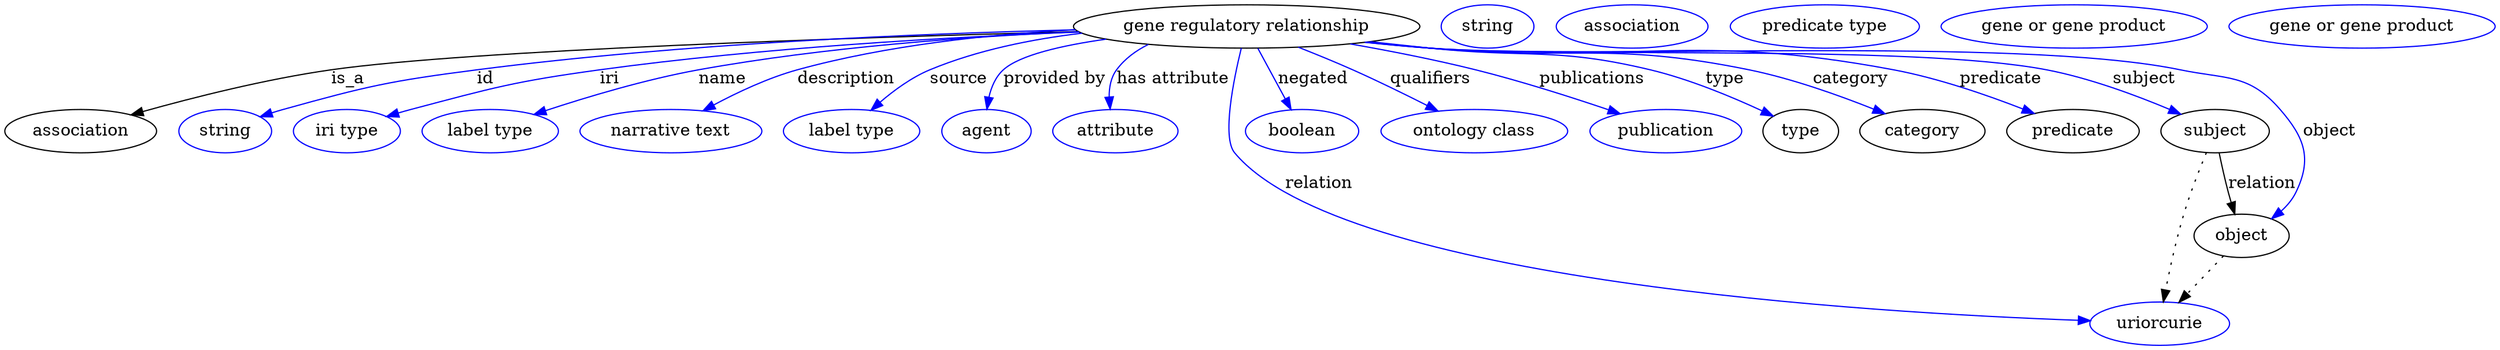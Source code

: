 digraph {
	graph [bb="0,0,2065.5,283"];
	node [label="\N"];
	"gene regulatory relationship"	 [height=0.5,
		label="gene regulatory relationship",
		pos="1030,265",
		width=3.9899];
	association	 [height=0.5,
		pos="63.044,178",
		width=1.7512];
	"gene regulatory relationship" -> association	 [label=is_a,
		lp="280.04,221.5",
		pos="e,105.71,191.36 888.7,261.7 701.66,256.76 382.05,246.13 266.04,229 214.07,221.32 156.05,206.05 115.4,194.21"];
	id	 [color=blue,
		height=0.5,
		label=string,
		pos="182.04,178",
		width=1.0652];
	"gene regulatory relationship" -> id	 [color=blue,
		label=id,
		lp="395.04,221.5",
		pos="e,211.25,189.76 892.52,259.71 733.62,253.17 481.98,241.37 388.04,229 316.92,219.63 298.94,215.99 230.04,196 227.06,195.14 224,194.17 \
220.94,193.15",
		style=solid];
	iri	 [color=blue,
		height=0.5,
		label="iri type",
		pos="283.04,178",
		width=1.2277];
	"gene regulatory relationship" -> iri	 [color=blue,
		label=iri,
		lp="500.04,221.5",
		pos="e,316.22,189.94 889.87,261.06 780.97,256.68 626.38,247.61 492.04,229 421.85,219.28 404.38,214.76 336.04,196 332.71,195.08 329.28,\
194.08 325.84,193.02",
		style=solid];
	name	 [color=blue,
		height=0.5,
		label="label type",
		pos="402.04,178",
		width=1.5707];
	"gene regulatory relationship" -> name	 [color=blue,
		label=name,
		lp="593.04,221.5",
		pos="e,439.51,191.67 898.35,257.72 785.93,250.94 633.19,240.21 573.04,229 530.36,221.05 483.15,206.51 449.17,194.99",
		style=solid];
	description	 [color=blue,
		height=0.5,
		label="narrative text",
		pos="552.04,178",
		width=2.0943];
	"gene regulatory relationship" -> description	 [color=blue,
		label=description,
		lp="696.04,221.5",
		pos="e,579.35,194.96 899.28,257.48 809.81,251.38 699.62,241.71 655.04,229 631.79,222.37 607.48,210.59 588.31,200.02",
		style=solid];
	source	 [color=blue,
		height=0.5,
		label="label type",
		pos="702.04,178",
		width=1.5707];
	"gene regulatory relationship" -> source	 [color=blue,
		label=source,
		lp="790.54,221.5",
		pos="e,718.55,195.35 910.79,254.93 853.66,248.86 792.09,240.14 766.04,229 751.43,222.75 737.37,212.23 726.17,202.36",
		style=solid];
	"provided by"	 [color=blue,
		height=0.5,
		label=agent,
		pos="814.04,178",
		width=1.0291];
	"gene regulatory relationship" -> "provided by"	 [color=blue,
		label="provided by",
		lp="870.54,221.5",
		pos="e,814.36,196.06 911.9,254.68 875.41,249.25 841.3,241.09 828.04,229 821.58,223.1 817.99,214.53 816.03,206.1",
		style=solid];
	"has attribute"	 [color=blue,
		height=0.5,
		label=attribute,
		pos="921.04,178",
		width=1.4443];
	"gene regulatory relationship" -> "has attribute"	 [color=blue,
		label="has attribute",
		lp="969.04,221.5",
		pos="e,916.57,196.16 961.94,249.08 943.74,243.4 927.58,236.52 922.04,229 917.3,222.55 915.78,214.3 915.8,206.32",
		style=solid];
	relation	 [color=blue,
		height=0.5,
		label=uriorcurie,
		pos="1786,18",
		width=1.6068];
	"gene regulatory relationship" -> relation	 [color=blue,
		label=relation,
		lp="1088,134.5",
		pos="e,1728.4,19.571 1025.3,246.96 1018.9,220.48 1009.4,172.81 1020,160 1108.8,53.252 1547.9,26.393 1718.3,19.942",
		style=solid];
	negated	 [color=blue,
		height=0.5,
		label=boolean,
		pos="1076,178",
		width=1.2999];
	"gene regulatory relationship" -> negated	 [color=blue,
		label=negated,
		lp="1085,221.5",
		pos="e,1066.7,195.71 1039.6,246.97 1046,234.76 1054.7,218.41 1061.9,204.7",
		style=solid];
	qualifiers	 [color=blue,
		height=0.5,
		label="ontology class",
		pos="1218,178",
		width=2.1484];
	"gene regulatory relationship" -> qualifiers	 [color=blue,
		label=qualifiers,
		lp="1183,221.5",
		pos="e,1187.3,194.52 1074.2,247.77 1088.3,242.04 1103.9,235.47 1118,229 1138.1,219.8 1160,208.76 1178.2,199.3",
		style=solid];
	publications	 [color=blue,
		height=0.5,
		label=publication,
		pos="1376,178",
		width=1.7512];
	"gene regulatory relationship" -> publications	 [color=blue,
		label=publications,
		lp="1317,221.5",
		pos="e,1337.3,192.33 1119,250.74 1151.3,244.9 1188,237.5 1221,229 1257.3,219.66 1297.5,206.37 1327.8,195.69",
		style=solid];
	type	 [height=0.5,
		pos="1488,178",
		width=0.86659];
	"gene regulatory relationship" -> type	 [color=blue,
		label=type,
		lp="1427,221.5",
		pos="e,1464.7,190.22 1133.7,252.54 1150.2,250.63 1167.1,248.73 1183,247 1263.9,238.25 1286.1,248.2 1365,229 1397,221.24 1431.4,206.37 \
1455.6,194.69",
		style=solid];
	category	 [height=0.5,
		pos="1589,178",
		width=1.4443];
	"gene regulatory relationship" -> category	 [color=blue,
		label=category,
		lp="1531,221.5",
		pos="e,1557.1,192.37 1132,252.3 1149,250.38 1166.5,248.53 1183,247 1300.1,236.13 1331.9,253.11 1447,229 1481.9,221.7 1519.8,207.77 1547.7,\
196.31",
		style=solid];
	predicate	 [height=0.5,
		pos="1714,178",
		width=1.5346];
	"gene regulatory relationship" -> predicate	 [color=blue,
		label=predicate,
		lp="1655.5,221.5",
		pos="e,1680.9,192.56 1130.8,252.13 1148.2,250.2 1166.1,248.39 1183,247 1353.3,233.01 1399.3,261.33 1567,229 1603.3,222.02 1642.7,207.97 \
1671.6,196.39",
		style=solid];
	subject	 [height=0.5,
		pos="1832,178",
		width=1.2457];
	"gene regulatory relationship" -> subject	 [color=blue,
		label=subject,
		lp="1770.5,221.5",
		pos="e,1803,191.86 1129.9,252.06 1147.6,250.11 1165.8,248.31 1183,247 1296.3,238.35 1582.6,250.97 1694,229 1728.9,222.13 1766.6,207.67 \
1793.8,195.89",
		style=solid];
	object	 [height=0.5,
		pos="1854,91",
		width=1.1013];
	"gene regulatory relationship" -> object	 [color=blue,
		label=object,
		lp="1927.5,178",
		pos="e,1879.5,105.11 1129.5,252.01 1147.3,250.06 1165.7,248.27 1183,247 1320.1,236.96 1666.4,256.26 1801,229 1840.8,220.96 1859.4,226.51 \
1886,196 1906.6,172.51 1912.6,155.13 1899,127 1896.3,121.2 1892,116.04 1887.3,111.57",
		style=solid];
	association_type	 [color=blue,
		height=0.5,
		label=string,
		pos="1230,265",
		width=1.0652];
	association_category	 [color=blue,
		height=0.5,
		label=association,
		pos="1349,265",
		width=1.7512];
	"gene regulatory relationship_predicate"	 [color=blue,
		height=0.5,
		label="predicate type",
		pos="1509,265",
		width=2.1845];
	subject -> relation	 [pos="e,1788.9,36.006 1824.1,160.13 1818.2,146.37 1810.3,126.75 1805,109 1798.8,88.182 1793.9,64.102 1790.6,45.943",
		style=dotted];
	subject -> object	 [label=relation,
		lp="1871,134.5",
		pos="e,1848.3,108.86 1835.5,159.97 1837.5,150.18 1840.2,137.87 1843,127 1843.7,124.31 1844.5,121.51 1845.3,118.73"];
	"gene regulatory relationship_subject"	 [color=blue,
		height=0.5,
		label="gene or gene product",
		pos="1716,265",
		width=3.0692];
	object -> relation	 [pos="e,1802.2,35.346 1838.3,74.069 1829.6,64.805 1818.8,53.154 1809.2,42.876",
		style=dotted];
	"gene regulatory relationship_object"	 [color=blue,
		height=0.5,
		label="gene or gene product",
		pos="1955,265",
		width=3.0692];
}
